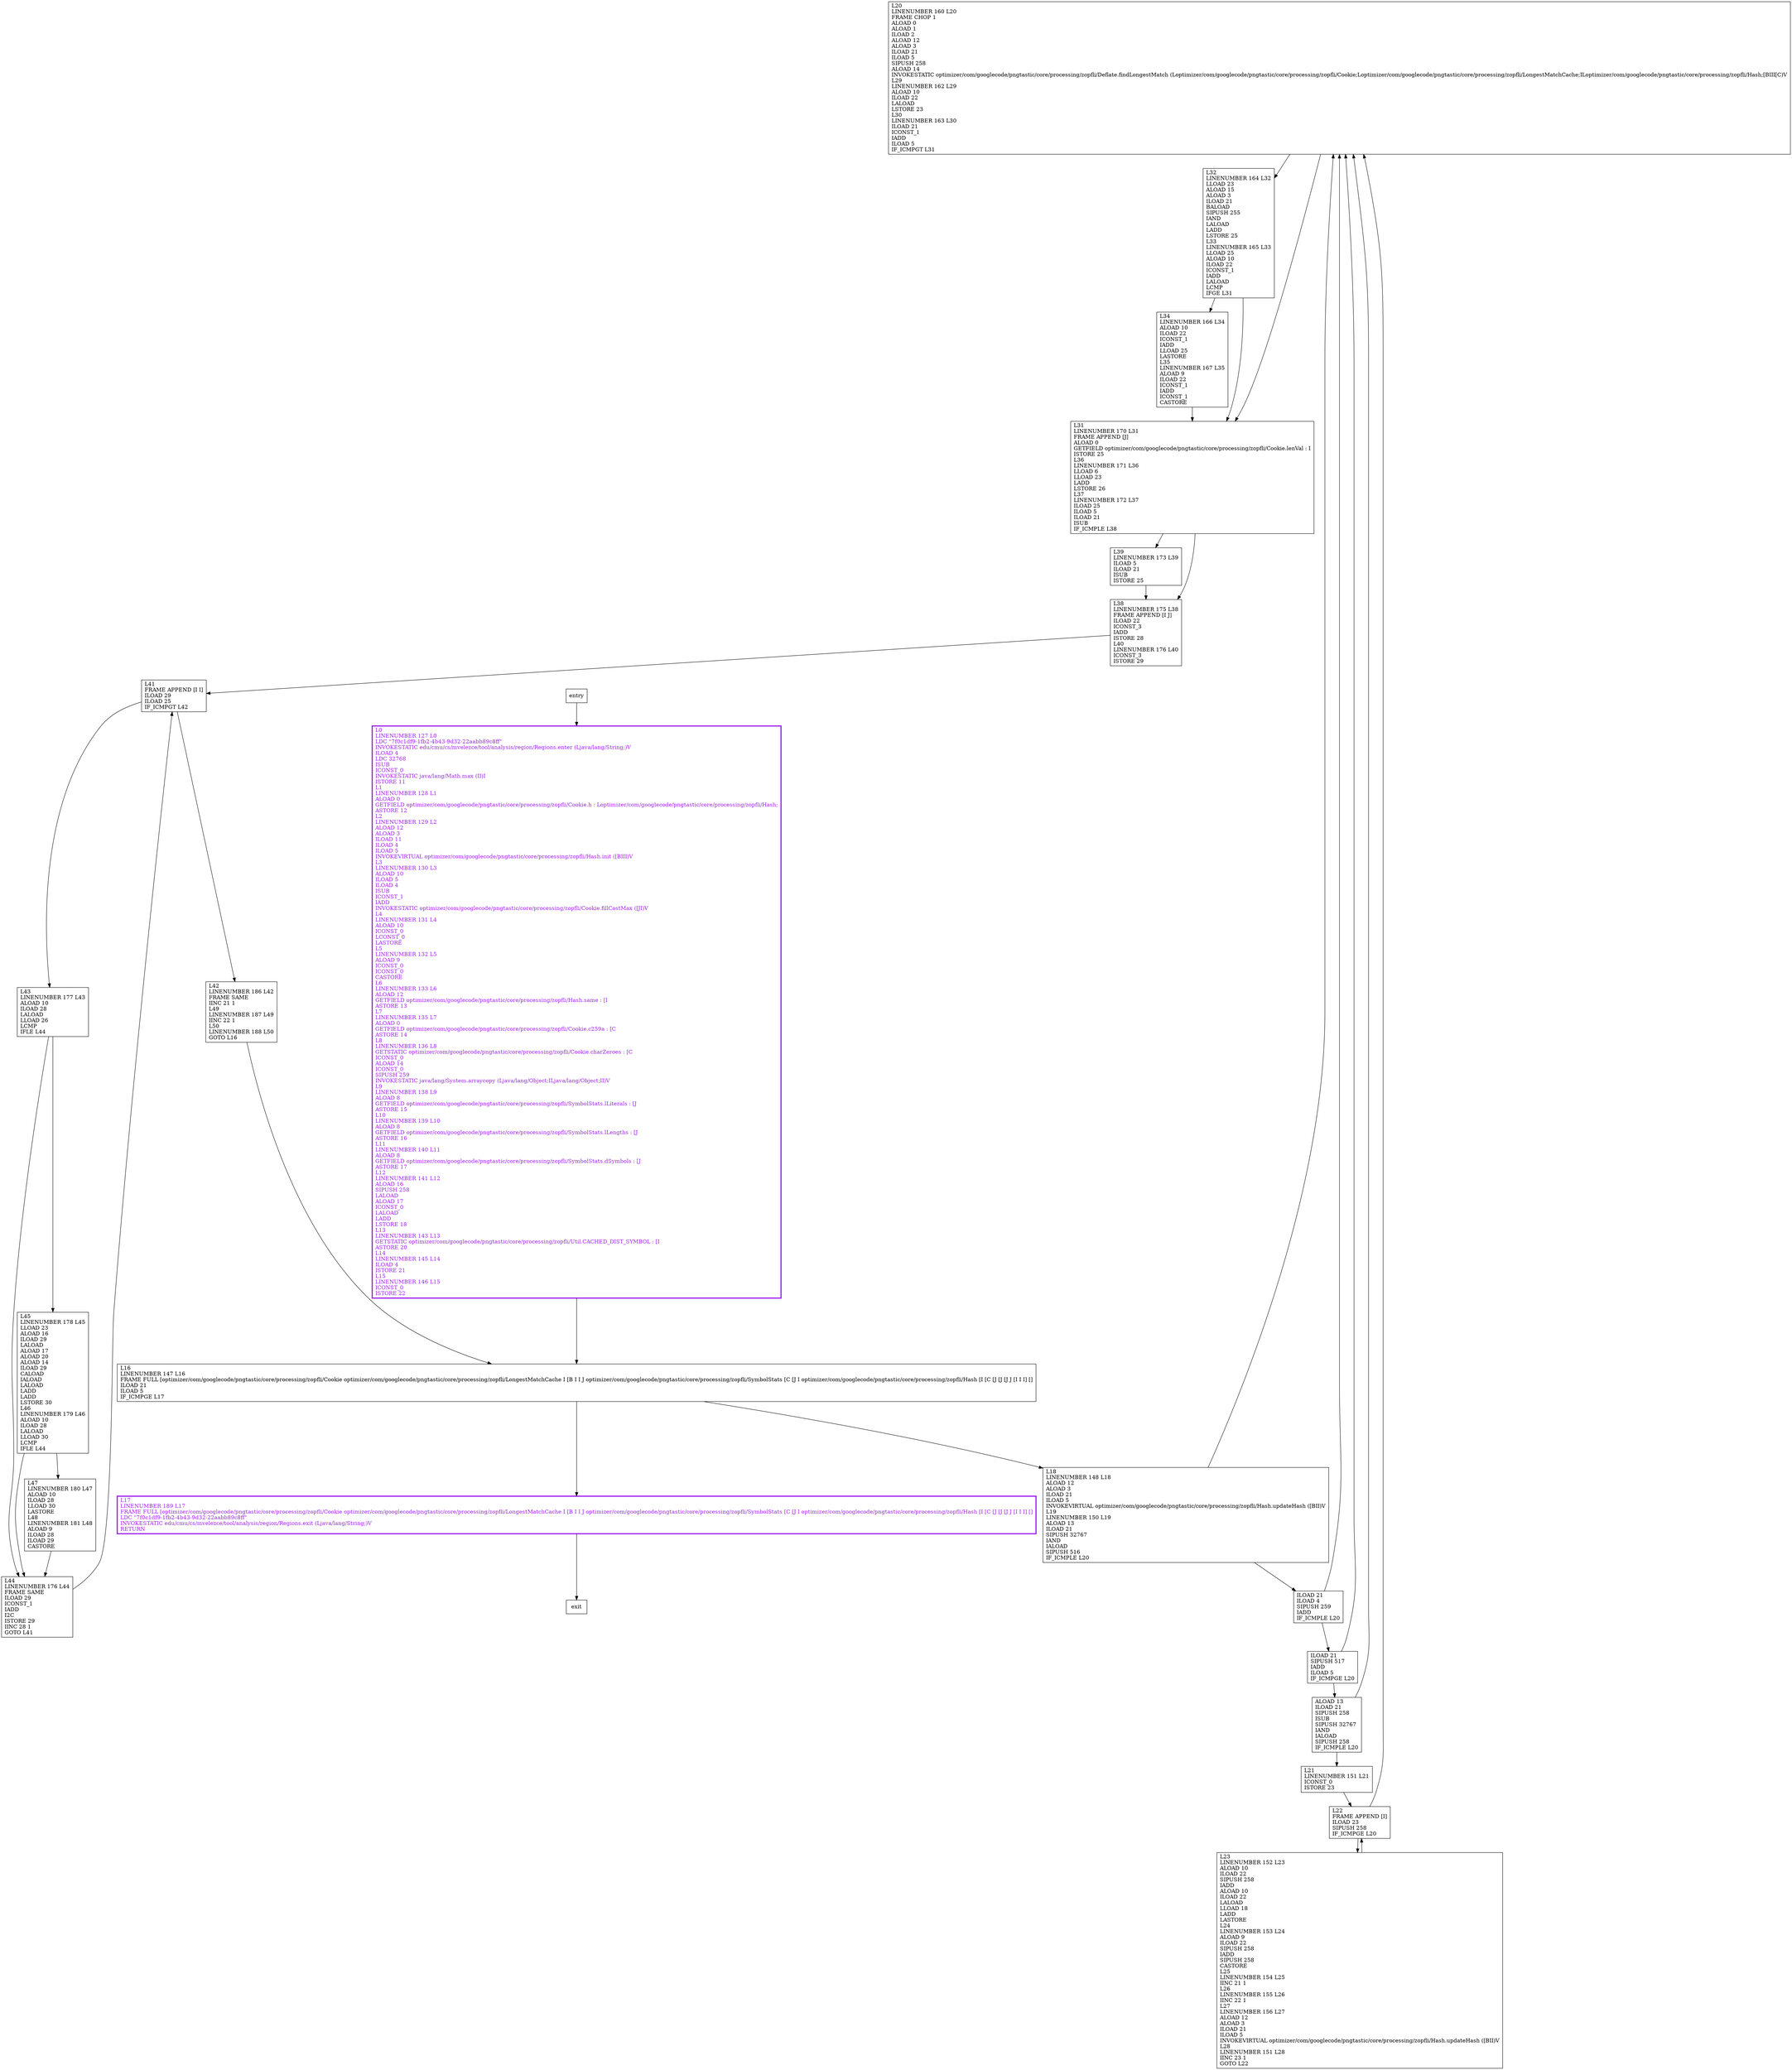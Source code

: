 digraph bestLengths {
node [shape=record];
442199874 [label="L20\lLINENUMBER 160 L20\lFRAME CHOP 1\lALOAD 0\lALOAD 1\lILOAD 2\lALOAD 12\lALOAD 3\lILOAD 21\lILOAD 5\lSIPUSH 258\lALOAD 14\lINVOKESTATIC optimizer/com/googlecode/pngtastic/core/processing/zopfli/Deflate.findLongestMatch (Loptimizer/com/googlecode/pngtastic/core/processing/zopfli/Cookie;Loptimizer/com/googlecode/pngtastic/core/processing/zopfli/LongestMatchCache;ILoptimizer/com/googlecode/pngtastic/core/processing/zopfli/Hash;[BIII[C)V\lL29\lLINENUMBER 162 L29\lALOAD 10\lILOAD 22\lLALOAD\lLSTORE 23\lL30\lLINENUMBER 163 L30\lILOAD 21\lICONST_1\lIADD\lILOAD 5\lIF_ICMPGT L31\l"];
1807015220 [label="L21\lLINENUMBER 151 L21\lICONST_0\lISTORE 23\l"];
102174918 [label="L32\lLINENUMBER 164 L32\lLLOAD 23\lALOAD 15\lALOAD 3\lILOAD 21\lBALOAD\lSIPUSH 255\lIAND\lLALOAD\lLADD\lLSTORE 25\lL33\lLINENUMBER 165 L33\lLLOAD 25\lALOAD 10\lILOAD 22\lICONST_1\lIADD\lLALOAD\lLCMP\lIFGE L31\l"];
788625466 [label="L41\lFRAME APPEND [I I]\lILOAD 29\lILOAD 25\lIF_ICMPGT L42\l"];
839998248 [label="ILOAD 21\lSIPUSH 517\lIADD\lILOAD 5\lIF_ICMPGE L20\l"];
1242027525 [label="L39\lLINENUMBER 173 L39\lILOAD 5\lILOAD 21\lISUB\lISTORE 25\l"];
1267149311 [label="L31\lLINENUMBER 170 L31\lFRAME APPEND [J]\lALOAD 0\lGETFIELD optimizer/com/googlecode/pngtastic/core/processing/zopfli/Cookie.lenVal : I\lISTORE 25\lL36\lLINENUMBER 171 L36\lLLOAD 6\lLLOAD 23\lLADD\lLSTORE 26\lL37\lLINENUMBER 172 L37\lILOAD 25\lILOAD 5\lILOAD 21\lISUB\lIF_ICMPLE L38\l"];
2133655103 [label="L18\lLINENUMBER 148 L18\lALOAD 12\lALOAD 3\lILOAD 21\lILOAD 5\lINVOKEVIRTUAL optimizer/com/googlecode/pngtastic/core/processing/zopfli/Hash.updateHash ([BII)V\lL19\lLINENUMBER 150 L19\lALOAD 13\lILOAD 21\lSIPUSH 32767\lIAND\lIALOAD\lSIPUSH 516\lIF_ICMPLE L20\l"];
52514534 [label="L34\lLINENUMBER 166 L34\lALOAD 10\lILOAD 22\lICONST_1\lIADD\lLLOAD 25\lLASTORE\lL35\lLINENUMBER 167 L35\lALOAD 9\lILOAD 22\lICONST_1\lIADD\lICONST_1\lCASTORE\l"];
1948810915 [label="L42\lLINENUMBER 186 L42\lFRAME SAME\lIINC 21 1\lL49\lLINENUMBER 187 L49\lIINC 22 1\lL50\lLINENUMBER 188 L50\lGOTO L16\l"];
718571091 [label="ALOAD 13\lILOAD 21\lSIPUSH 258\lISUB\lSIPUSH 32767\lIAND\lIALOAD\lSIPUSH 258\lIF_ICMPLE L20\l"];
1604247316 [label="L45\lLINENUMBER 178 L45\lLLOAD 23\lALOAD 16\lILOAD 29\lLALOAD\lALOAD 17\lALOAD 20\lALOAD 14\lILOAD 29\lCALOAD\lIALOAD\lLALOAD\lLADD\lLADD\lLSTORE 30\lL46\lLINENUMBER 179 L46\lALOAD 10\lILOAD 28\lLALOAD\lLLOAD 30\lLCMP\lIFLE L44\l"];
735937428 [label="L44\lLINENUMBER 176 L44\lFRAME SAME\lILOAD 29\lICONST_1\lIADD\lI2C\lISTORE 29\lIINC 28 1\lGOTO L41\l"];
1345900725 [label="ILOAD 21\lILOAD 4\lSIPUSH 259\lIADD\lIF_ICMPLE L20\l"];
2104973502 [label="L43\lLINENUMBER 177 L43\lALOAD 10\lILOAD 28\lLALOAD\lLLOAD 26\lLCMP\lIFLE L44\l"];
2107577743 [label="L23\lLINENUMBER 152 L23\lALOAD 10\lILOAD 22\lSIPUSH 258\lIADD\lALOAD 10\lILOAD 22\lLALOAD\lLLOAD 18\lLADD\lLASTORE\lL24\lLINENUMBER 153 L24\lALOAD 9\lILOAD 22\lSIPUSH 258\lIADD\lSIPUSH 258\lCASTORE\lL25\lLINENUMBER 154 L25\lIINC 21 1\lL26\lLINENUMBER 155 L26\lIINC 22 1\lL27\lLINENUMBER 156 L27\lALOAD 12\lALOAD 3\lILOAD 21\lILOAD 5\lINVOKEVIRTUAL optimizer/com/googlecode/pngtastic/core/processing/zopfli/Hash.updateHash ([BII)V\lL28\lLINENUMBER 151 L28\lIINC 23 1\lGOTO L22\l"];
1753714541 [label="L16\lLINENUMBER 147 L16\lFRAME FULL [optimizer/com/googlecode/pngtastic/core/processing/zopfli/Cookie optimizer/com/googlecode/pngtastic/core/processing/zopfli/LongestMatchCache I [B I I J optimizer/com/googlecode/pngtastic/core/processing/zopfli/SymbolStats [C [J I optimizer/com/googlecode/pngtastic/core/processing/zopfli/Hash [I [C [J [J [J J [I I I] []\lILOAD 21\lILOAD 5\lIF_ICMPGE L17\l"];
1173346575 [label="L22\lFRAME APPEND [I]\lILOAD 23\lSIPUSH 258\lIF_ICMPGE L20\l"];
943573036 [label="L38\lLINENUMBER 175 L38\lFRAME APPEND [I J]\lILOAD 22\lICONST_3\lIADD\lISTORE 28\lL40\lLINENUMBER 176 L40\lICONST_3\lISTORE 29\l"];
672746064 [label="L17\lLINENUMBER 189 L17\lFRAME FULL [optimizer/com/googlecode/pngtastic/core/processing/zopfli/Cookie optimizer/com/googlecode/pngtastic/core/processing/zopfli/LongestMatchCache I [B I I J optimizer/com/googlecode/pngtastic/core/processing/zopfli/SymbolStats [C [J I optimizer/com/googlecode/pngtastic/core/processing/zopfli/Hash [I [C [J [J [J J [I I I] []\lLDC \"7f0c1df9-1fb2-4b43-9d32-22aabb89c8ff\"\lINVOKESTATIC edu/cmu/cs/mvelezce/tool/analysis/region/Regions.exit (Ljava/lang/String;)V\lRETURN\l"];
1752461090 [label="L47\lLINENUMBER 180 L47\lALOAD 10\lILOAD 28\lLLOAD 30\lLASTORE\lL48\lLINENUMBER 181 L48\lALOAD 9\lILOAD 28\lILOAD 29\lCASTORE\l"];
1824837049 [label="L0\lLINENUMBER 127 L0\lLDC \"7f0c1df9-1fb2-4b43-9d32-22aabb89c8ff\"\lINVOKESTATIC edu/cmu/cs/mvelezce/tool/analysis/region/Regions.enter (Ljava/lang/String;)V\lILOAD 4\lLDC 32768\lISUB\lICONST_0\lINVOKESTATIC java/lang/Math.max (II)I\lISTORE 11\lL1\lLINENUMBER 128 L1\lALOAD 0\lGETFIELD optimizer/com/googlecode/pngtastic/core/processing/zopfli/Cookie.h : Loptimizer/com/googlecode/pngtastic/core/processing/zopfli/Hash;\lASTORE 12\lL2\lLINENUMBER 129 L2\lALOAD 12\lALOAD 3\lILOAD 11\lILOAD 4\lILOAD 5\lINVOKEVIRTUAL optimizer/com/googlecode/pngtastic/core/processing/zopfli/Hash.init ([BIII)V\lL3\lLINENUMBER 130 L3\lALOAD 10\lILOAD 5\lILOAD 4\lISUB\lICONST_1\lIADD\lINVOKESTATIC optimizer/com/googlecode/pngtastic/core/processing/zopfli/Cookie.fillCostMax ([JI)V\lL4\lLINENUMBER 131 L4\lALOAD 10\lICONST_0\lLCONST_0\lLASTORE\lL5\lLINENUMBER 132 L5\lALOAD 9\lICONST_0\lICONST_0\lCASTORE\lL6\lLINENUMBER 133 L6\lALOAD 12\lGETFIELD optimizer/com/googlecode/pngtastic/core/processing/zopfli/Hash.same : [I\lASTORE 13\lL7\lLINENUMBER 135 L7\lALOAD 0\lGETFIELD optimizer/com/googlecode/pngtastic/core/processing/zopfli/Cookie.c259a : [C\lASTORE 14\lL8\lLINENUMBER 136 L8\lGETSTATIC optimizer/com/googlecode/pngtastic/core/processing/zopfli/Cookie.charZeroes : [C\lICONST_0\lALOAD 14\lICONST_0\lSIPUSH 259\lINVOKESTATIC java/lang/System.arraycopy (Ljava/lang/Object;ILjava/lang/Object;II)V\lL9\lLINENUMBER 138 L9\lALOAD 8\lGETFIELD optimizer/com/googlecode/pngtastic/core/processing/zopfli/SymbolStats.lLiterals : [J\lASTORE 15\lL10\lLINENUMBER 139 L10\lALOAD 8\lGETFIELD optimizer/com/googlecode/pngtastic/core/processing/zopfli/SymbolStats.lLengths : [J\lASTORE 16\lL11\lLINENUMBER 140 L11\lALOAD 8\lGETFIELD optimizer/com/googlecode/pngtastic/core/processing/zopfli/SymbolStats.dSymbols : [J\lASTORE 17\lL12\lLINENUMBER 141 L12\lALOAD 16\lSIPUSH 258\lLALOAD\lALOAD 17\lICONST_0\lLALOAD\lLADD\lLSTORE 18\lL13\lLINENUMBER 143 L13\lGETSTATIC optimizer/com/googlecode/pngtastic/core/processing/zopfli/Util.CACHED_DIST_SYMBOL : [I\lASTORE 20\lL14\lLINENUMBER 145 L14\lILOAD 4\lISTORE 21\lL15\lLINENUMBER 146 L15\lICONST_0\lISTORE 22\l"];
entry;
exit;
102174918 -> 1267149311;
102174918 -> 52514534;
788625466 -> 2104973502;
788625466 -> 1948810915;
1267149311 -> 1242027525;
1267149311 -> 943573036;
52514534 -> 1267149311;
718571091 -> 442199874;
718571091 -> 1807015220;
1345900725 -> 442199874;
1345900725 -> 839998248;
2104973502 -> 735937428;
2104973502 -> 1604247316;
1173346575 -> 442199874;
1173346575 -> 2107577743;
1752461090 -> 735937428;
442199874 -> 102174918;
442199874 -> 1267149311;
1807015220 -> 1173346575;
839998248 -> 442199874;
839998248 -> 718571091;
1242027525 -> 943573036;
2133655103 -> 442199874;
2133655103 -> 1345900725;
1948810915 -> 1753714541;
1604247316 -> 735937428;
1604247316 -> 1752461090;
735937428 -> 788625466;
entry -> 1824837049;
2107577743 -> 1173346575;
1753714541 -> 2133655103;
1753714541 -> 672746064;
943573036 -> 788625466;
672746064 -> exit;
1824837049 -> 1753714541;
672746064[fontcolor="purple", penwidth=3, color="purple"];
1824837049[fontcolor="purple", penwidth=3, color="purple"];
}
